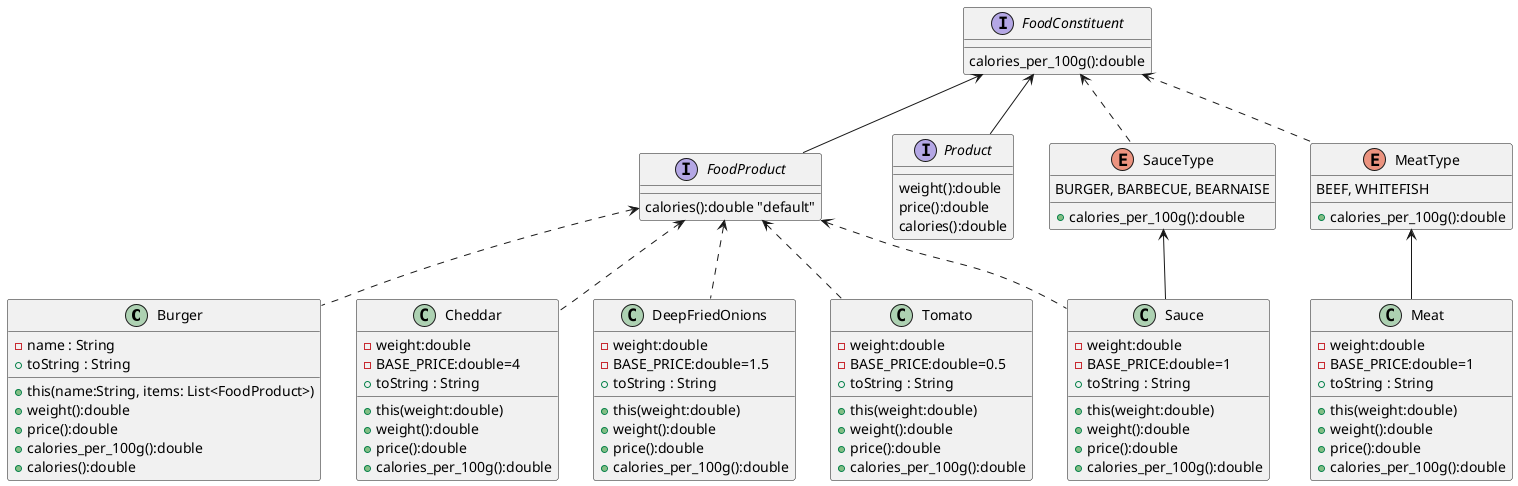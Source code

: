 @startuml

class Burger
class Cheddar
class DeepFriedOnions
class Meat
class Sauce
class Tomato

interface FoodConstituent
interface FoodProduct
interface Product

enum MeatType
enum SauceType

 FoodConstituent <-- FoodProduct
 FoodConstituent <-- Product
 FoodProduct <.. Tomato
 FoodProduct <.. Burger
 FoodProduct <.. DeepFriedOnions
 FoodProduct <.. Cheddar
 FoodProduct <.. Sauce
 SauceType <-- Sauce
 MeatType <-- Meat
 FoodConstituent <.. SauceType
 FoodConstituent <.. MeatType




interface Product{
 weight():double
 price():double
 calories():double
}

interface FoodProduct{
 calories():double "default"
}

interface FoodConstituent{
 calories_per_100g():double
}

class Burger{
 -name : String
 +this(name:String, items: List<FoodProduct>)
 +weight():double
 +price():double
 +calories_per_100g():double
 +calories():double
 +toString : String
}

class Tomato{
 -weight:double
 -BASE_PRICE:double=0.5
 +this(weight:double)
 +weight():double
 +price():double
 +calories_per_100g():double
 +toString : String
}

class DeepFriedOnions{
 -weight:double
 -BASE_PRICE:double=1.5
 +this(weight:double)
 +weight():double
 +price():double
 +calories_per_100g():double
 +toString : String
}

class Cheddar{
 -weight:double
 -BASE_PRICE:double=4
 +this(weight:double)
 +weight():double
 +price():double
 +calories_per_100g():double
 +toString : String
}

class Sauce{
 -weight:double
 -BASE_PRICE:double=1
 +this(weight:double)
 +weight():double
 +price():double
 +calories_per_100g():double
 +toString : String
}

class Meat{
 -weight:double
 -BASE_PRICE:double=1
 +this(weight:double)
 +weight():double
 +price():double
 +calories_per_100g():double
 +toString : String
}

enum SauceType{
 BURGER, BARBECUE, BEARNAISE
 +calories_per_100g():double
}

enum MeatType{
 BEEF, WHITEFISH
 +calories_per_100g():double
}

@enduml
